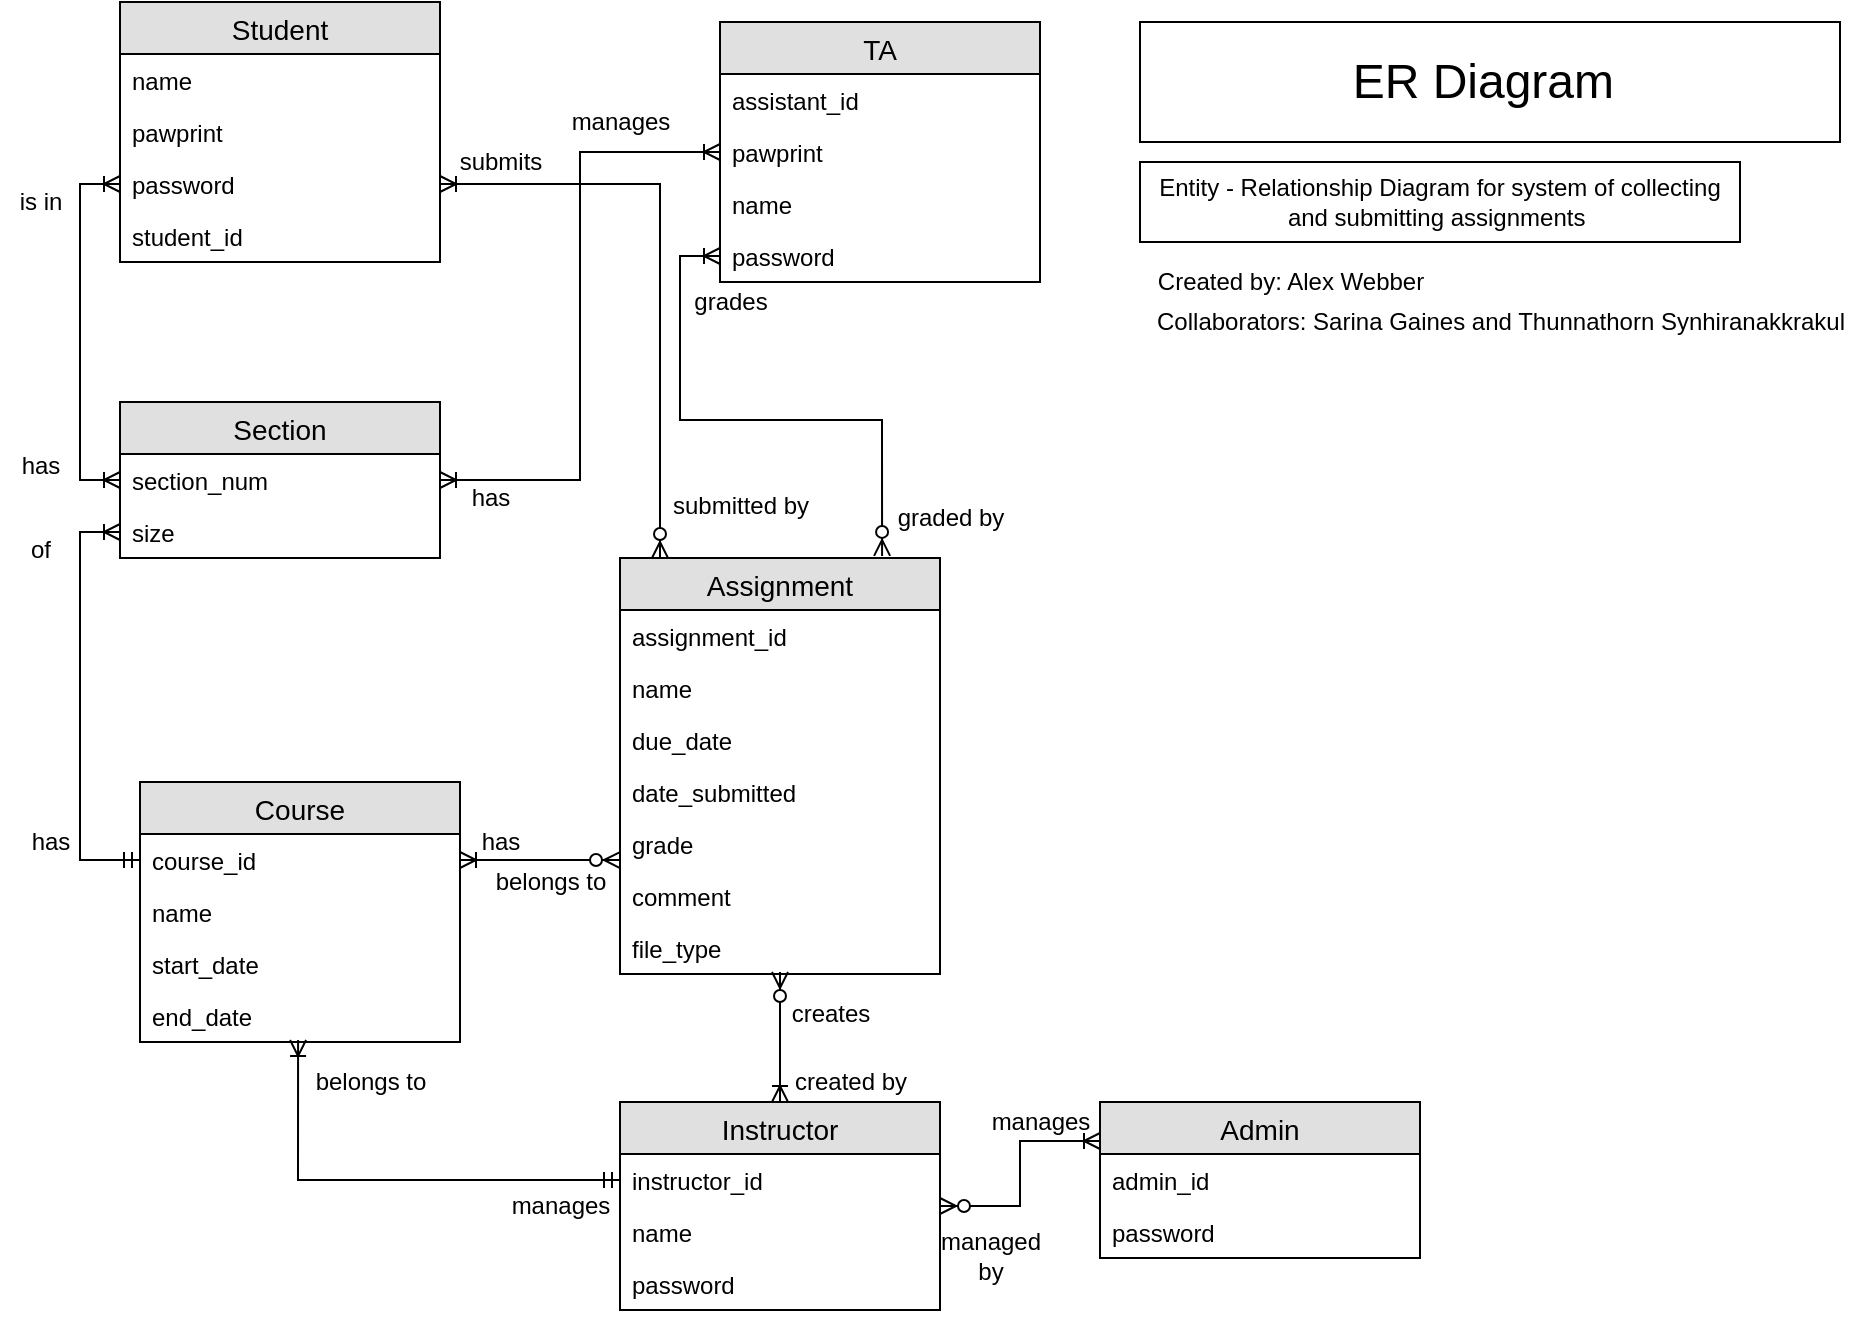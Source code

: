 <mxfile version="12.7.0" type="github">
  <diagram id="C5RBs43oDa-KdzZeNtuy" name="Page-1">
    <mxGraphModel dx="2249" dy="762" grid="1" gridSize="10" guides="1" tooltips="1" connect="1" arrows="1" fold="1" page="1" pageScale="1" pageWidth="827" pageHeight="1169" math="0" shadow="0">
      <root>
        <mxCell id="WIyWlLk6GJQsqaUBKTNV-0"/>
        <mxCell id="WIyWlLk6GJQsqaUBKTNV-1" parent="WIyWlLk6GJQsqaUBKTNV-0"/>
        <mxCell id="VTgcKONW2tTMZrdR_sOT-6" value="Student" style="swimlane;fontStyle=0;childLayout=stackLayout;horizontal=1;startSize=26;fillColor=#e0e0e0;horizontalStack=0;resizeParent=1;resizeParentMax=0;resizeLast=0;collapsible=1;marginBottom=0;swimlaneFillColor=#ffffff;align=center;fontSize=14;" parent="WIyWlLk6GJQsqaUBKTNV-1" vertex="1">
          <mxGeometry x="-470" y="140" width="160" height="130" as="geometry">
            <mxRectangle x="-230" y="200" width="80" height="26" as="alternateBounds"/>
          </mxGeometry>
        </mxCell>
        <mxCell id="VTgcKONW2tTMZrdR_sOT-7" value="name" style="text;strokeColor=none;fillColor=none;spacingLeft=4;spacingRight=4;overflow=hidden;rotatable=0;points=[[0,0.5],[1,0.5]];portConstraint=eastwest;fontSize=12;" parent="VTgcKONW2tTMZrdR_sOT-6" vertex="1">
          <mxGeometry y="26" width="160" height="26" as="geometry"/>
        </mxCell>
        <mxCell id="VTgcKONW2tTMZrdR_sOT-8" value="pawprint" style="text;strokeColor=none;fillColor=none;spacingLeft=4;spacingRight=4;overflow=hidden;rotatable=0;points=[[0,0.5],[1,0.5]];portConstraint=eastwest;fontSize=12;" parent="VTgcKONW2tTMZrdR_sOT-6" vertex="1">
          <mxGeometry y="52" width="160" height="26" as="geometry"/>
        </mxCell>
        <mxCell id="KIunxE_E-_xM79Ky1OpO-7" value="password" style="text;strokeColor=none;fillColor=none;spacingLeft=4;spacingRight=4;overflow=hidden;rotatable=0;points=[[0,0.5],[1,0.5]];portConstraint=eastwest;fontSize=12;" parent="VTgcKONW2tTMZrdR_sOT-6" vertex="1">
          <mxGeometry y="78" width="160" height="26" as="geometry"/>
        </mxCell>
        <mxCell id="VTgcKONW2tTMZrdR_sOT-9" value="student_id" style="text;strokeColor=none;fillColor=none;spacingLeft=4;spacingRight=4;overflow=hidden;rotatable=0;points=[[0,0.5],[1,0.5]];portConstraint=eastwest;fontSize=12;" parent="VTgcKONW2tTMZrdR_sOT-6" vertex="1">
          <mxGeometry y="104" width="160" height="26" as="geometry"/>
        </mxCell>
        <mxCell id="VTgcKONW2tTMZrdR_sOT-10" value="TA" style="swimlane;fontStyle=0;childLayout=stackLayout;horizontal=1;startSize=26;fillColor=#e0e0e0;horizontalStack=0;resizeParent=1;resizeParentMax=0;resizeLast=0;collapsible=1;marginBottom=0;swimlaneFillColor=#ffffff;align=center;fontSize=14;" parent="WIyWlLk6GJQsqaUBKTNV-1" vertex="1">
          <mxGeometry x="-170" y="150" width="160" height="130" as="geometry"/>
        </mxCell>
        <mxCell id="VTgcKONW2tTMZrdR_sOT-11" value="assistant_id" style="text;strokeColor=none;fillColor=none;spacingLeft=4;spacingRight=4;overflow=hidden;rotatable=0;points=[[0,0.5],[1,0.5]];portConstraint=eastwest;fontSize=12;" parent="VTgcKONW2tTMZrdR_sOT-10" vertex="1">
          <mxGeometry y="26" width="160" height="26" as="geometry"/>
        </mxCell>
        <mxCell id="KIunxE_E-_xM79Ky1OpO-12" value="pawprint" style="text;strokeColor=none;fillColor=none;spacingLeft=4;spacingRight=4;overflow=hidden;rotatable=0;points=[[0,0.5],[1,0.5]];portConstraint=eastwest;fontSize=12;" parent="VTgcKONW2tTMZrdR_sOT-10" vertex="1">
          <mxGeometry y="52" width="160" height="26" as="geometry"/>
        </mxCell>
        <mxCell id="VTgcKONW2tTMZrdR_sOT-12" value="name" style="text;strokeColor=none;fillColor=none;spacingLeft=4;spacingRight=4;overflow=hidden;rotatable=0;points=[[0,0.5],[1,0.5]];portConstraint=eastwest;fontSize=12;" parent="VTgcKONW2tTMZrdR_sOT-10" vertex="1">
          <mxGeometry y="78" width="160" height="26" as="geometry"/>
        </mxCell>
        <mxCell id="VTgcKONW2tTMZrdR_sOT-13" value="password" style="text;strokeColor=none;fillColor=none;spacingLeft=4;spacingRight=4;overflow=hidden;rotatable=0;points=[[0,0.5],[1,0.5]];portConstraint=eastwest;fontSize=12;" parent="VTgcKONW2tTMZrdR_sOT-10" vertex="1">
          <mxGeometry y="104" width="160" height="26" as="geometry"/>
        </mxCell>
        <mxCell id="VTgcKONW2tTMZrdR_sOT-14" value="Course" style="swimlane;fontStyle=0;childLayout=stackLayout;horizontal=1;startSize=26;fillColor=#e0e0e0;horizontalStack=0;resizeParent=1;resizeParentMax=0;resizeLast=0;collapsible=1;marginBottom=0;swimlaneFillColor=#ffffff;align=center;fontSize=14;" parent="WIyWlLk6GJQsqaUBKTNV-1" vertex="1">
          <mxGeometry x="-460" y="530" width="160" height="130" as="geometry"/>
        </mxCell>
        <mxCell id="VTgcKONW2tTMZrdR_sOT-15" value="course_id" style="text;strokeColor=none;fillColor=none;spacingLeft=4;spacingRight=4;overflow=hidden;rotatable=0;points=[[0,0.5],[1,0.5]];portConstraint=eastwest;fontSize=12;" parent="VTgcKONW2tTMZrdR_sOT-14" vertex="1">
          <mxGeometry y="26" width="160" height="26" as="geometry"/>
        </mxCell>
        <mxCell id="VTgcKONW2tTMZrdR_sOT-16" value="name" style="text;strokeColor=none;fillColor=none;spacingLeft=4;spacingRight=4;overflow=hidden;rotatable=0;points=[[0,0.5],[1,0.5]];portConstraint=eastwest;fontSize=12;" parent="VTgcKONW2tTMZrdR_sOT-14" vertex="1">
          <mxGeometry y="52" width="160" height="26" as="geometry"/>
        </mxCell>
        <mxCell id="VTgcKONW2tTMZrdR_sOT-17" value="start_date" style="text;strokeColor=none;fillColor=none;spacingLeft=4;spacingRight=4;overflow=hidden;rotatable=0;points=[[0,0.5],[1,0.5]];portConstraint=eastwest;fontSize=12;" parent="VTgcKONW2tTMZrdR_sOT-14" vertex="1">
          <mxGeometry y="78" width="160" height="26" as="geometry"/>
        </mxCell>
        <mxCell id="KIunxE_E-_xM79Ky1OpO-17" value="end_date" style="text;strokeColor=none;fillColor=none;spacingLeft=4;spacingRight=4;overflow=hidden;rotatable=0;points=[[0,0.5],[1,0.5]];portConstraint=eastwest;fontSize=12;" parent="VTgcKONW2tTMZrdR_sOT-14" vertex="1">
          <mxGeometry y="104" width="160" height="26" as="geometry"/>
        </mxCell>
        <mxCell id="VTgcKONW2tTMZrdR_sOT-18" value="Assignment" style="swimlane;fontStyle=0;childLayout=stackLayout;horizontal=1;startSize=26;fillColor=#e0e0e0;horizontalStack=0;resizeParent=1;resizeParentMax=0;resizeLast=0;collapsible=1;marginBottom=0;swimlaneFillColor=#ffffff;align=center;fontSize=14;" parent="WIyWlLk6GJQsqaUBKTNV-1" vertex="1">
          <mxGeometry x="-220" y="418" width="160" height="208" as="geometry"/>
        </mxCell>
        <mxCell id="VTgcKONW2tTMZrdR_sOT-19" value="assignment_id" style="text;strokeColor=none;fillColor=none;spacingLeft=4;spacingRight=4;overflow=hidden;rotatable=0;points=[[0,0.5],[1,0.5]];portConstraint=eastwest;fontSize=12;" parent="VTgcKONW2tTMZrdR_sOT-18" vertex="1">
          <mxGeometry y="26" width="160" height="26" as="geometry"/>
        </mxCell>
        <mxCell id="VTgcKONW2tTMZrdR_sOT-20" value="name" style="text;strokeColor=none;fillColor=none;spacingLeft=4;spacingRight=4;overflow=hidden;rotatable=0;points=[[0,0.5],[1,0.5]];portConstraint=eastwest;fontSize=12;" parent="VTgcKONW2tTMZrdR_sOT-18" vertex="1">
          <mxGeometry y="52" width="160" height="26" as="geometry"/>
        </mxCell>
        <mxCell id="KIunxE_E-_xM79Ky1OpO-8" value="due_date" style="text;strokeColor=none;fillColor=none;spacingLeft=4;spacingRight=4;overflow=hidden;rotatable=0;points=[[0,0.5],[1,0.5]];portConstraint=eastwest;fontSize=12;" parent="VTgcKONW2tTMZrdR_sOT-18" vertex="1">
          <mxGeometry y="78" width="160" height="26" as="geometry"/>
        </mxCell>
        <mxCell id="KIunxE_E-_xM79Ky1OpO-9" value="date_submitted" style="text;strokeColor=none;fillColor=none;spacingLeft=4;spacingRight=4;overflow=hidden;rotatable=0;points=[[0,0.5],[1,0.5]];portConstraint=eastwest;fontSize=12;" parent="VTgcKONW2tTMZrdR_sOT-18" vertex="1">
          <mxGeometry y="104" width="160" height="26" as="geometry"/>
        </mxCell>
        <mxCell id="KIunxE_E-_xM79Ky1OpO-10" value="grade" style="text;strokeColor=none;fillColor=none;spacingLeft=4;spacingRight=4;overflow=hidden;rotatable=0;points=[[0,0.5],[1,0.5]];portConstraint=eastwest;fontSize=12;" parent="VTgcKONW2tTMZrdR_sOT-18" vertex="1">
          <mxGeometry y="130" width="160" height="26" as="geometry"/>
        </mxCell>
        <mxCell id="KIunxE_E-_xM79Ky1OpO-11" value="comment" style="text;strokeColor=none;fillColor=none;spacingLeft=4;spacingRight=4;overflow=hidden;rotatable=0;points=[[0,0.5],[1,0.5]];portConstraint=eastwest;fontSize=12;" parent="VTgcKONW2tTMZrdR_sOT-18" vertex="1">
          <mxGeometry y="156" width="160" height="26" as="geometry"/>
        </mxCell>
        <mxCell id="VTgcKONW2tTMZrdR_sOT-21" value="file_type" style="text;strokeColor=none;fillColor=none;spacingLeft=4;spacingRight=4;overflow=hidden;rotatable=0;points=[[0,0.5],[1,0.5]];portConstraint=eastwest;fontSize=12;" parent="VTgcKONW2tTMZrdR_sOT-18" vertex="1">
          <mxGeometry y="182" width="160" height="26" as="geometry"/>
        </mxCell>
        <mxCell id="VTgcKONW2tTMZrdR_sOT-22" value="Section" style="swimlane;fontStyle=0;childLayout=stackLayout;horizontal=1;startSize=26;fillColor=#e0e0e0;horizontalStack=0;resizeParent=1;resizeParentMax=0;resizeLast=0;collapsible=1;marginBottom=0;swimlaneFillColor=#ffffff;align=center;fontSize=14;" parent="WIyWlLk6GJQsqaUBKTNV-1" vertex="1">
          <mxGeometry x="-470" y="340" width="160" height="78" as="geometry"/>
        </mxCell>
        <mxCell id="VTgcKONW2tTMZrdR_sOT-23" value="section_num" style="text;strokeColor=none;fillColor=none;spacingLeft=4;spacingRight=4;overflow=hidden;rotatable=0;points=[[0,0.5],[1,0.5]];portConstraint=eastwest;fontSize=12;" parent="VTgcKONW2tTMZrdR_sOT-22" vertex="1">
          <mxGeometry y="26" width="160" height="26" as="geometry"/>
        </mxCell>
        <mxCell id="VTgcKONW2tTMZrdR_sOT-24" value="size" style="text;strokeColor=none;fillColor=none;spacingLeft=4;spacingRight=4;overflow=hidden;rotatable=0;points=[[0,0.5],[1,0.5]];portConstraint=eastwest;fontSize=12;" parent="VTgcKONW2tTMZrdR_sOT-22" vertex="1">
          <mxGeometry y="52" width="160" height="26" as="geometry"/>
        </mxCell>
        <mxCell id="KIunxE_E-_xM79Ky1OpO-44" style="edgeStyle=orthogonalEdgeStyle;rounded=0;orthogonalLoop=1;jettySize=auto;html=1;exitX=0.5;exitY=0;exitDx=0;exitDy=0;entryX=0.5;entryY=0.962;entryDx=0;entryDy=0;entryPerimeter=0;startArrow=ERoneToMany;startFill=0;endArrow=ERzeroToMany;endFill=1;" parent="WIyWlLk6GJQsqaUBKTNV-1" source="VTgcKONW2tTMZrdR_sOT-26" target="VTgcKONW2tTMZrdR_sOT-21" edge="1">
          <mxGeometry relative="1" as="geometry"/>
        </mxCell>
        <mxCell id="VTgcKONW2tTMZrdR_sOT-26" value="Instructor" style="swimlane;fontStyle=0;childLayout=stackLayout;horizontal=1;startSize=26;fillColor=#e0e0e0;horizontalStack=0;resizeParent=1;resizeParentMax=0;resizeLast=0;collapsible=1;marginBottom=0;swimlaneFillColor=#ffffff;align=center;fontSize=14;" parent="WIyWlLk6GJQsqaUBKTNV-1" vertex="1">
          <mxGeometry x="-220" y="690" width="160" height="104" as="geometry"/>
        </mxCell>
        <mxCell id="VTgcKONW2tTMZrdR_sOT-27" value="instructor_id" style="text;strokeColor=none;fillColor=none;spacingLeft=4;spacingRight=4;overflow=hidden;rotatable=0;points=[[0,0.5],[1,0.5]];portConstraint=eastwest;fontSize=12;" parent="VTgcKONW2tTMZrdR_sOT-26" vertex="1">
          <mxGeometry y="26" width="160" height="26" as="geometry"/>
        </mxCell>
        <mxCell id="VTgcKONW2tTMZrdR_sOT-28" value="name" style="text;strokeColor=none;fillColor=none;spacingLeft=4;spacingRight=4;overflow=hidden;rotatable=0;points=[[0,0.5],[1,0.5]];portConstraint=eastwest;fontSize=12;" parent="VTgcKONW2tTMZrdR_sOT-26" vertex="1">
          <mxGeometry y="52" width="160" height="26" as="geometry"/>
        </mxCell>
        <mxCell id="VTgcKONW2tTMZrdR_sOT-29" value="password" style="text;strokeColor=none;fillColor=none;spacingLeft=4;spacingRight=4;overflow=hidden;rotatable=0;points=[[0,0.5],[1,0.5]];portConstraint=eastwest;fontSize=12;" parent="VTgcKONW2tTMZrdR_sOT-26" vertex="1">
          <mxGeometry y="78" width="160" height="26" as="geometry"/>
        </mxCell>
        <mxCell id="VTgcKONW2tTMZrdR_sOT-30" value="&lt;font style=&quot;font-size: 24px&quot;&gt;ER Diagram&amp;nbsp;&lt;/font&gt;" style="rounded=0;whiteSpace=wrap;html=1;" parent="WIyWlLk6GJQsqaUBKTNV-1" vertex="1">
          <mxGeometry x="40" y="150" width="350" height="60" as="geometry"/>
        </mxCell>
        <mxCell id="VTgcKONW2tTMZrdR_sOT-31" value="Entity - Relationship Diagram for system of collecting and submitting assignments&amp;nbsp;" style="whiteSpace=wrap;html=1;align=center;" parent="WIyWlLk6GJQsqaUBKTNV-1" vertex="1">
          <mxGeometry x="40" y="220" width="300" height="40" as="geometry"/>
        </mxCell>
        <mxCell id="KIunxE_E-_xM79Ky1OpO-47" style="edgeStyle=orthogonalEdgeStyle;rounded=0;orthogonalLoop=1;jettySize=auto;html=1;exitX=0;exitY=0.25;exitDx=0;exitDy=0;startArrow=ERoneToMany;startFill=0;endArrow=ERzeroToMany;endFill=1;" parent="WIyWlLk6GJQsqaUBKTNV-1" source="KIunxE_E-_xM79Ky1OpO-13" target="VTgcKONW2tTMZrdR_sOT-26" edge="1">
          <mxGeometry relative="1" as="geometry"/>
        </mxCell>
        <mxCell id="KIunxE_E-_xM79Ky1OpO-13" value="Admin" style="swimlane;fontStyle=0;childLayout=stackLayout;horizontal=1;startSize=26;fillColor=#e0e0e0;horizontalStack=0;resizeParent=1;resizeParentMax=0;resizeLast=0;collapsible=1;marginBottom=0;swimlaneFillColor=#ffffff;align=center;fontSize=14;" parent="WIyWlLk6GJQsqaUBKTNV-1" vertex="1">
          <mxGeometry x="20" y="690" width="160" height="78" as="geometry"/>
        </mxCell>
        <mxCell id="KIunxE_E-_xM79Ky1OpO-14" value="admin_id" style="text;strokeColor=none;fillColor=none;spacingLeft=4;spacingRight=4;overflow=hidden;rotatable=0;points=[[0,0.5],[1,0.5]];portConstraint=eastwest;fontSize=12;" parent="KIunxE_E-_xM79Ky1OpO-13" vertex="1">
          <mxGeometry y="26" width="160" height="26" as="geometry"/>
        </mxCell>
        <mxCell id="KIunxE_E-_xM79Ky1OpO-15" value="password" style="text;strokeColor=none;fillColor=none;spacingLeft=4;spacingRight=4;overflow=hidden;rotatable=0;points=[[0,0.5],[1,0.5]];portConstraint=eastwest;fontSize=12;" parent="KIunxE_E-_xM79Ky1OpO-13" vertex="1">
          <mxGeometry y="52" width="160" height="26" as="geometry"/>
        </mxCell>
        <mxCell id="KIunxE_E-_xM79Ky1OpO-20" style="edgeStyle=orthogonalEdgeStyle;rounded=0;orthogonalLoop=1;jettySize=auto;html=1;exitX=0;exitY=0.5;exitDx=0;exitDy=0;entryX=0;entryY=0.5;entryDx=0;entryDy=0;endArrow=ERoneToMany;endFill=0;startArrow=ERoneToMany;startFill=0;" parent="WIyWlLk6GJQsqaUBKTNV-1" source="KIunxE_E-_xM79Ky1OpO-7" target="VTgcKONW2tTMZrdR_sOT-23" edge="1">
          <mxGeometry relative="1" as="geometry"/>
        </mxCell>
        <mxCell id="KIunxE_E-_xM79Ky1OpO-21" value="is in" style="text;html=1;align=center;verticalAlign=middle;resizable=0;points=[];autosize=1;" parent="WIyWlLk6GJQsqaUBKTNV-1" vertex="1">
          <mxGeometry x="-530" y="230" width="40" height="20" as="geometry"/>
        </mxCell>
        <mxCell id="KIunxE_E-_xM79Ky1OpO-22" value="has" style="text;html=1;align=center;verticalAlign=middle;resizable=0;points=[];autosize=1;" parent="WIyWlLk6GJQsqaUBKTNV-1" vertex="1">
          <mxGeometry x="-525" y="362" width="30" height="20" as="geometry"/>
        </mxCell>
        <mxCell id="KIunxE_E-_xM79Ky1OpO-23" style="edgeStyle=orthogonalEdgeStyle;rounded=0;orthogonalLoop=1;jettySize=auto;html=1;exitX=0;exitY=0.5;exitDx=0;exitDy=0;startArrow=ERoneToMany;startFill=0;endArrow=ERmandOne;endFill=0;" parent="WIyWlLk6GJQsqaUBKTNV-1" source="VTgcKONW2tTMZrdR_sOT-24" target="VTgcKONW2tTMZrdR_sOT-15" edge="1">
          <mxGeometry relative="1" as="geometry"/>
        </mxCell>
        <mxCell id="KIunxE_E-_xM79Ky1OpO-24" value="has" style="text;html=1;align=center;verticalAlign=middle;resizable=0;points=[];autosize=1;" parent="WIyWlLk6GJQsqaUBKTNV-1" vertex="1">
          <mxGeometry x="-520" y="550" width="30" height="20" as="geometry"/>
        </mxCell>
        <mxCell id="KIunxE_E-_xM79Ky1OpO-25" value="of" style="text;html=1;align=center;verticalAlign=middle;resizable=0;points=[];autosize=1;" parent="WIyWlLk6GJQsqaUBKTNV-1" vertex="1">
          <mxGeometry x="-525" y="404" width="30" height="20" as="geometry"/>
        </mxCell>
        <mxCell id="KIunxE_E-_xM79Ky1OpO-26" style="edgeStyle=orthogonalEdgeStyle;rounded=0;orthogonalLoop=1;jettySize=auto;html=1;exitX=0;exitY=0.5;exitDx=0;exitDy=0;entryX=1;entryY=0.5;entryDx=0;entryDy=0;startArrow=ERoneToMany;startFill=0;endArrow=ERoneToMany;endFill=0;" parent="WIyWlLk6GJQsqaUBKTNV-1" source="KIunxE_E-_xM79Ky1OpO-12" target="VTgcKONW2tTMZrdR_sOT-23" edge="1">
          <mxGeometry relative="1" as="geometry"/>
        </mxCell>
        <mxCell id="KIunxE_E-_xM79Ky1OpO-27" value="manages" style="text;html=1;align=center;verticalAlign=middle;resizable=0;points=[];autosize=1;" parent="WIyWlLk6GJQsqaUBKTNV-1" vertex="1">
          <mxGeometry x="-250" y="190" width="60" height="20" as="geometry"/>
        </mxCell>
        <mxCell id="KIunxE_E-_xM79Ky1OpO-28" value="has" style="text;html=1;align=center;verticalAlign=middle;resizable=0;points=[];autosize=1;" parent="WIyWlLk6GJQsqaUBKTNV-1" vertex="1">
          <mxGeometry x="-300" y="378" width="30" height="20" as="geometry"/>
        </mxCell>
        <mxCell id="KIunxE_E-_xM79Ky1OpO-30" style="edgeStyle=orthogonalEdgeStyle;rounded=0;orthogonalLoop=1;jettySize=auto;html=1;exitX=1;exitY=0.5;exitDx=0;exitDy=0;entryX=0.125;entryY=0;entryDx=0;entryDy=0;entryPerimeter=0;startArrow=ERoneToMany;startFill=0;endArrow=ERzeroToMany;endFill=1;" parent="WIyWlLk6GJQsqaUBKTNV-1" source="KIunxE_E-_xM79Ky1OpO-7" target="VTgcKONW2tTMZrdR_sOT-18" edge="1">
          <mxGeometry relative="1" as="geometry"/>
        </mxCell>
        <mxCell id="KIunxE_E-_xM79Ky1OpO-31" value="submits" style="text;html=1;align=center;verticalAlign=middle;resizable=0;points=[];autosize=1;" parent="WIyWlLk6GJQsqaUBKTNV-1" vertex="1">
          <mxGeometry x="-310" y="210" width="60" height="20" as="geometry"/>
        </mxCell>
        <mxCell id="KIunxE_E-_xM79Ky1OpO-32" value="submitted by" style="text;html=1;align=center;verticalAlign=middle;resizable=0;points=[];autosize=1;" parent="WIyWlLk6GJQsqaUBKTNV-1" vertex="1">
          <mxGeometry x="-200" y="382" width="80" height="20" as="geometry"/>
        </mxCell>
        <mxCell id="KIunxE_E-_xM79Ky1OpO-33" style="edgeStyle=orthogonalEdgeStyle;rounded=0;orthogonalLoop=1;jettySize=auto;html=1;exitX=1;exitY=0.5;exitDx=0;exitDy=0;entryX=0;entryY=0.808;entryDx=0;entryDy=0;entryPerimeter=0;startArrow=ERoneToMany;startFill=0;endArrow=ERzeroToMany;endFill=1;" parent="WIyWlLk6GJQsqaUBKTNV-1" source="VTgcKONW2tTMZrdR_sOT-15" target="KIunxE_E-_xM79Ky1OpO-10" edge="1">
          <mxGeometry relative="1" as="geometry"/>
        </mxCell>
        <mxCell id="KIunxE_E-_xM79Ky1OpO-34" value="has" style="text;html=1;align=center;verticalAlign=middle;resizable=0;points=[];autosize=1;" parent="WIyWlLk6GJQsqaUBKTNV-1" vertex="1">
          <mxGeometry x="-295" y="550" width="30" height="20" as="geometry"/>
        </mxCell>
        <mxCell id="KIunxE_E-_xM79Ky1OpO-35" value="belongs to" style="text;html=1;align=center;verticalAlign=middle;resizable=0;points=[];autosize=1;" parent="WIyWlLk6GJQsqaUBKTNV-1" vertex="1">
          <mxGeometry x="-290" y="570" width="70" height="20" as="geometry"/>
        </mxCell>
        <mxCell id="KIunxE_E-_xM79Ky1OpO-38" style="edgeStyle=orthogonalEdgeStyle;rounded=0;orthogonalLoop=1;jettySize=auto;html=1;exitX=0;exitY=0.5;exitDx=0;exitDy=0;entryX=0.494;entryY=0.962;entryDx=0;entryDy=0;entryPerimeter=0;startArrow=ERmandOne;startFill=0;endArrow=ERoneToMany;endFill=0;" parent="WIyWlLk6GJQsqaUBKTNV-1" source="VTgcKONW2tTMZrdR_sOT-27" target="KIunxE_E-_xM79Ky1OpO-17" edge="1">
          <mxGeometry relative="1" as="geometry"/>
        </mxCell>
        <mxCell id="KIunxE_E-_xM79Ky1OpO-39" value="manages" style="text;html=1;align=center;verticalAlign=middle;resizable=0;points=[];autosize=1;" parent="WIyWlLk6GJQsqaUBKTNV-1" vertex="1">
          <mxGeometry x="-280" y="732" width="60" height="20" as="geometry"/>
        </mxCell>
        <mxCell id="KIunxE_E-_xM79Ky1OpO-40" value="belongs to" style="text;html=1;align=center;verticalAlign=middle;resizable=0;points=[];autosize=1;" parent="WIyWlLk6GJQsqaUBKTNV-1" vertex="1">
          <mxGeometry x="-380" y="670" width="70" height="20" as="geometry"/>
        </mxCell>
        <mxCell id="KIunxE_E-_xM79Ky1OpO-41" style="edgeStyle=orthogonalEdgeStyle;rounded=0;orthogonalLoop=1;jettySize=auto;html=1;exitX=0;exitY=0.5;exitDx=0;exitDy=0;entryX=0.819;entryY=-0.005;entryDx=0;entryDy=0;entryPerimeter=0;startArrow=ERoneToMany;startFill=0;endArrow=ERzeroToMany;endFill=1;" parent="WIyWlLk6GJQsqaUBKTNV-1" source="VTgcKONW2tTMZrdR_sOT-13" target="VTgcKONW2tTMZrdR_sOT-18" edge="1">
          <mxGeometry relative="1" as="geometry"/>
        </mxCell>
        <mxCell id="KIunxE_E-_xM79Ky1OpO-42" value="grades" style="text;html=1;align=center;verticalAlign=middle;resizable=0;points=[];autosize=1;" parent="WIyWlLk6GJQsqaUBKTNV-1" vertex="1">
          <mxGeometry x="-190" y="280" width="50" height="20" as="geometry"/>
        </mxCell>
        <mxCell id="KIunxE_E-_xM79Ky1OpO-43" value="graded by" style="text;html=1;align=center;verticalAlign=middle;resizable=0;points=[];autosize=1;" parent="WIyWlLk6GJQsqaUBKTNV-1" vertex="1">
          <mxGeometry x="-90" y="388" width="70" height="20" as="geometry"/>
        </mxCell>
        <mxCell id="KIunxE_E-_xM79Ky1OpO-45" value="creates" style="text;html=1;align=center;verticalAlign=middle;resizable=0;points=[];autosize=1;" parent="WIyWlLk6GJQsqaUBKTNV-1" vertex="1">
          <mxGeometry x="-140" y="636" width="50" height="20" as="geometry"/>
        </mxCell>
        <mxCell id="KIunxE_E-_xM79Ky1OpO-46" value="created by" style="text;html=1;align=center;verticalAlign=middle;resizable=0;points=[];autosize=1;" parent="WIyWlLk6GJQsqaUBKTNV-1" vertex="1">
          <mxGeometry x="-140" y="670" width="70" height="20" as="geometry"/>
        </mxCell>
        <mxCell id="KIunxE_E-_xM79Ky1OpO-48" value="manages" style="text;html=1;align=center;verticalAlign=middle;resizable=0;points=[];autosize=1;" parent="WIyWlLk6GJQsqaUBKTNV-1" vertex="1">
          <mxGeometry x="-40" y="690" width="60" height="20" as="geometry"/>
        </mxCell>
        <mxCell id="KIunxE_E-_xM79Ky1OpO-49" value="managed&lt;br&gt;by" style="text;html=1;align=center;verticalAlign=middle;resizable=0;points=[];autosize=1;" parent="WIyWlLk6GJQsqaUBKTNV-1" vertex="1">
          <mxGeometry x="-70" y="752" width="70" height="30" as="geometry"/>
        </mxCell>
        <mxCell id="KIunxE_E-_xM79Ky1OpO-50" value="Created by: Alex Webber" style="text;html=1;align=center;verticalAlign=middle;resizable=0;points=[];autosize=1;" parent="WIyWlLk6GJQsqaUBKTNV-1" vertex="1">
          <mxGeometry x="40" y="270" width="150" height="20" as="geometry"/>
        </mxCell>
        <mxCell id="KIunxE_E-_xM79Ky1OpO-51" value="Collaborators: Sarina Gaines and Thunnathorn&amp;nbsp;Synhiranakkrakul" style="text;html=1;align=center;verticalAlign=middle;resizable=0;points=[];autosize=1;" parent="WIyWlLk6GJQsqaUBKTNV-1" vertex="1">
          <mxGeometry x="40" y="290" width="360" height="20" as="geometry"/>
        </mxCell>
      </root>
    </mxGraphModel>
  </diagram>
</mxfile>
